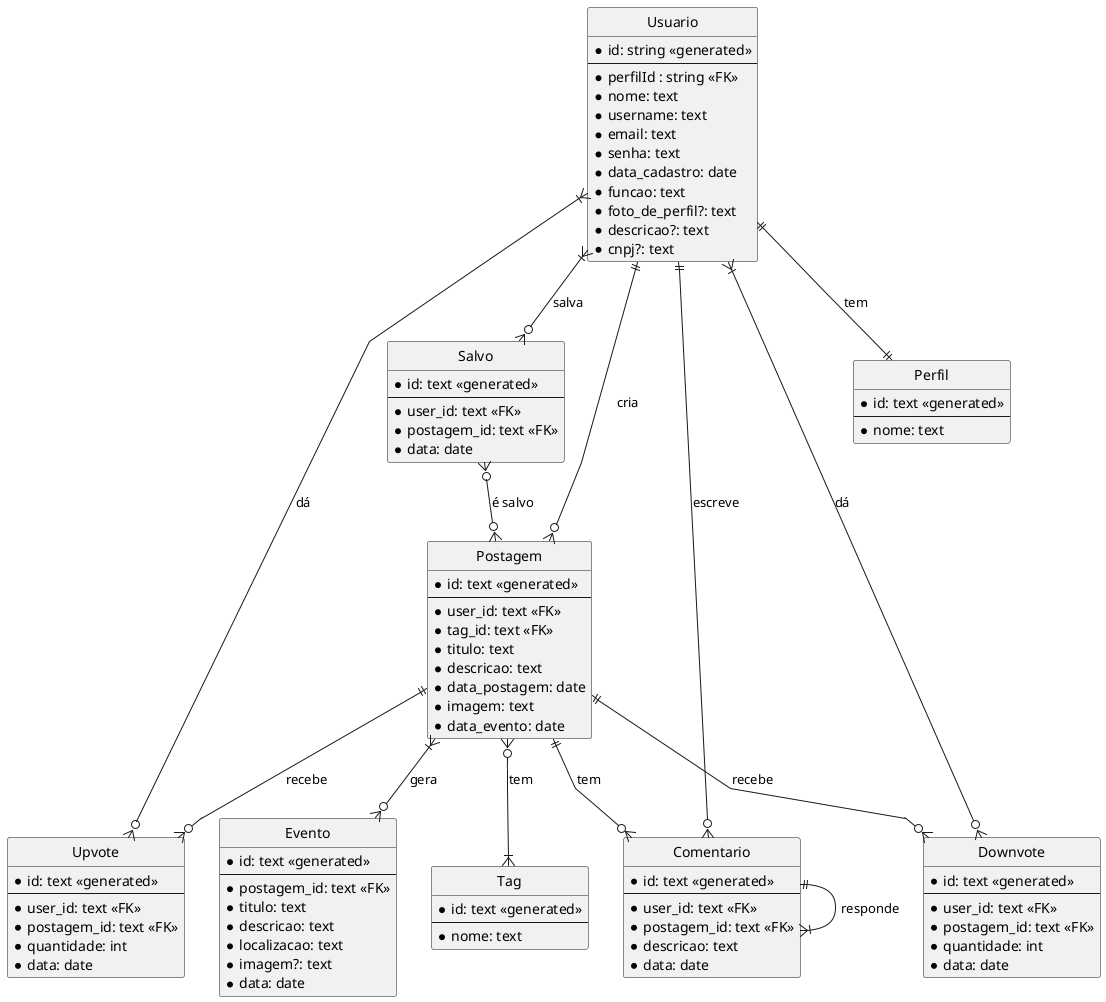 @startuml ufam-explore-ER
hide circle
skinparam linetype polyline

entity "Usuario" {
   * id: string <<generated>>
   --
   * perfilId : string <<FK>>
   * nome: text
   * username: text
   * email: text
   * senha: text
   * data_cadastro: date
   * funcao: text
   * foto_de_perfil?: text
   * descricao?: text
   * cnpj?: text
}

entity "Evento" {
   * id: text <<generated>>
   --
   * postagem_id: text <<FK>>
   * titulo: text
   * descricao: text
   * localizacao: text
   * imagem?: text
   * data: date
}

entity "Postagem" {
   * id: text <<generated>>
   --
   * user_id: text <<FK>>
   * tag_id: text <<FK>>
   * titulo: text
   * descricao: text
   * data_postagem: date
   * imagem: text
   * data_evento: date
}

entity "Tag" {
   * id: text <<generated>>
   --
   * nome: text
}

entity "Comentario" {
   * id: text <<generated>>
   --
   * user_id: text <<FK>>
   * postagem_id: text <<FK>>
   * descricao: text
   * data: date
}

entity "Upvote" {
   * id: text <<generated>>
   --
   * user_id: text <<FK>>
   * postagem_id: text <<FK>>
   * quantidade: int
   * data: date
}

entity "Downvote" {
   * id: text <<generated>>
   --
   * user_id: text <<FK>>
   * postagem_id: text <<FK>>
   * quantidade: int
   * data: date
}

entity "Salvo" {
   * id: text <<generated>>
   --
   * user_id: text <<FK>>
   * postagem_id: text <<FK>>
   * data: date
}

entity "Perfil" {
   * id: text <<generated>>
   --
   * nome: text
}

Usuario ||--o{ Postagem : "cria"
Usuario ||--o{ Comentario : "escreve"
Usuario }|--o{ Upvote : "dá"
Usuario }|--o{ Downvote : "dá"
Usuario }|--o{ Salvo : "salva"
Usuario ||--|| Perfil : "tem"

Salvo }o--o{ Postagem : "é salvo"
Postagem }o--|{ Tag : "tem"
Postagem ||--o{ Comentario : "tem"
Postagem ||--o{ Upvote : "recebe"
Postagem ||--o{ Downvote : "recebe"
Comentario ||--|{ Comentario : "responde"
Postagem }|--o{ Evento : "gera"

@enduml

